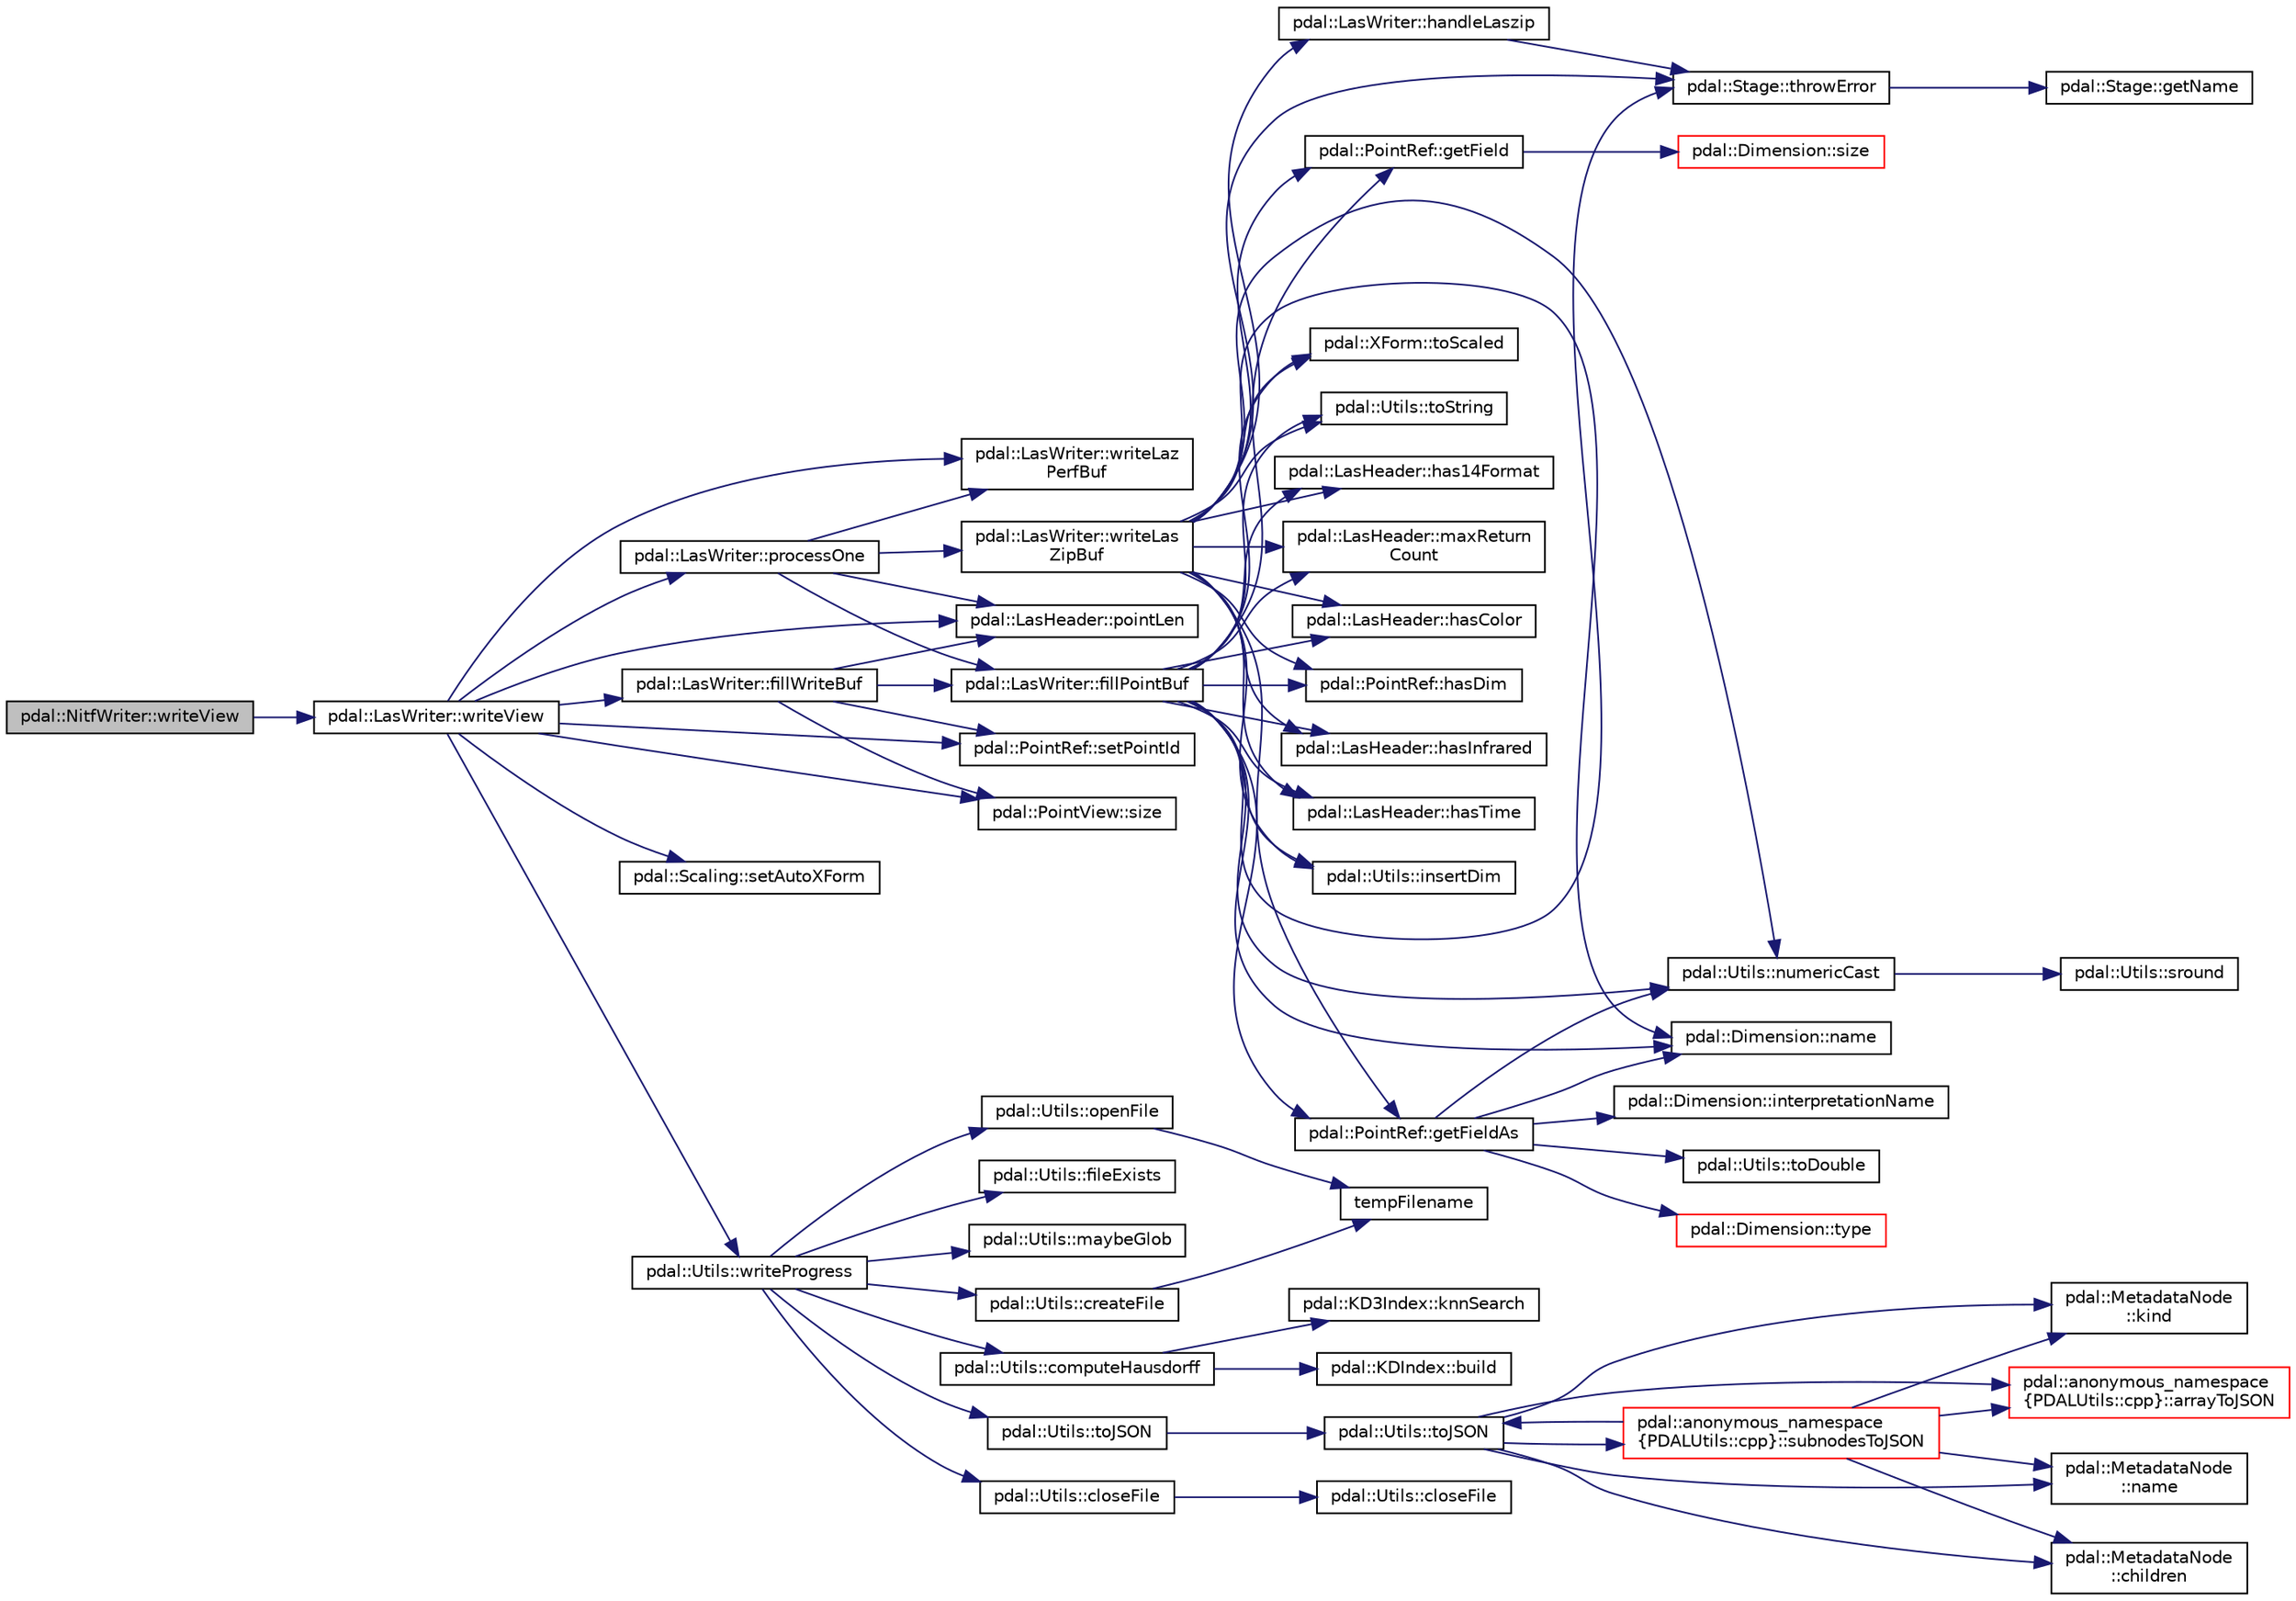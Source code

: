 digraph "pdal::NitfWriter::writeView"
{
  edge [fontname="Helvetica",fontsize="10",labelfontname="Helvetica",labelfontsize="10"];
  node [fontname="Helvetica",fontsize="10",shape=record];
  rankdir="LR";
  Node1 [label="pdal::NitfWriter::writeView",height=0.2,width=0.4,color="black", fillcolor="grey75", style="filled", fontcolor="black"];
  Node1 -> Node2 [color="midnightblue",fontsize="10",style="solid",fontname="Helvetica"];
  Node2 [label="pdal::LasWriter::writeView",height=0.2,width=0.4,color="black", fillcolor="white", style="filled",URL="$classpdal_1_1LasWriter.html#a91550327b74a35121c29d342c9659578"];
  Node2 -> Node3 [color="midnightblue",fontsize="10",style="solid",fontname="Helvetica"];
  Node3 [label="pdal::LasWriter::fillWriteBuf",height=0.2,width=0.4,color="black", fillcolor="white", style="filled",URL="$classpdal_1_1LasWriter.html#a2ff257e05cf972506e292bd28649c838"];
  Node3 -> Node4 [color="midnightblue",fontsize="10",style="solid",fontname="Helvetica"];
  Node4 [label="pdal::LasWriter::fillPointBuf",height=0.2,width=0.4,color="black", fillcolor="white", style="filled",URL="$classpdal_1_1LasWriter.html#a1f2739e7ca9aec5d5cf06255fc5576e8"];
  Node4 -> Node5 [color="midnightblue",fontsize="10",style="solid",fontname="Helvetica"];
  Node5 [label="pdal::PointRef::getField",height=0.2,width=0.4,color="black", fillcolor="white", style="filled",URL="$classpdal_1_1PointRef.html#aad07ead440276ae8684e560ab631c2cf"];
  Node5 -> Node6 [color="midnightblue",fontsize="10",style="solid",fontname="Helvetica"];
  Node6 [label="pdal::Dimension::size",height=0.2,width=0.4,color="red", fillcolor="white", style="filled",URL="$namespacepdal_1_1Dimension.html#acf81dae9d5946f3a941f9df154b2329b"];
  Node4 -> Node7 [color="midnightblue",fontsize="10",style="solid",fontname="Helvetica"];
  Node7 [label="pdal::PointRef::getFieldAs",height=0.2,width=0.4,color="black", fillcolor="white", style="filled",URL="$classpdal_1_1PointRef.html#a4038a597d11918978943e286d58cd4c5"];
  Node7 -> Node8 [color="midnightblue",fontsize="10",style="solid",fontname="Helvetica"];
  Node8 [label="pdal::Dimension::type",height=0.2,width=0.4,color="red", fillcolor="white", style="filled",URL="$namespacepdal_1_1Dimension.html#a880d689fed54aa3ded6f88c9e058c5d2"];
  Node7 -> Node9 [color="midnightblue",fontsize="10",style="solid",fontname="Helvetica"];
  Node9 [label="pdal::Utils::numericCast",height=0.2,width=0.4,color="black", fillcolor="white", style="filled",URL="$namespacepdal_1_1Utils.html#a33d614ac71aa03aaa5c10a242c4d14ac"];
  Node9 -> Node10 [color="midnightblue",fontsize="10",style="solid",fontname="Helvetica"];
  Node10 [label="pdal::Utils::sround",height=0.2,width=0.4,color="black", fillcolor="white", style="filled",URL="$namespacepdal_1_1Utils.html#a06833597f1fc4287966cfa0867128e59"];
  Node7 -> Node11 [color="midnightblue",fontsize="10",style="solid",fontname="Helvetica"];
  Node11 [label="pdal::Dimension::name",height=0.2,width=0.4,color="black", fillcolor="white", style="filled",URL="$namespacepdal_1_1Dimension.html#af3176b0b7e6b4be000317846cf7c2718"];
  Node7 -> Node12 [color="midnightblue",fontsize="10",style="solid",fontname="Helvetica"];
  Node12 [label="pdal::Dimension::interpretationName",height=0.2,width=0.4,color="black", fillcolor="white", style="filled",URL="$namespacepdal_1_1Dimension.html#acc41232ae1e707d6c928ffb9a56592d3"];
  Node7 -> Node13 [color="midnightblue",fontsize="10",style="solid",fontname="Helvetica"];
  Node13 [label="pdal::Utils::toDouble",height=0.2,width=0.4,color="black", fillcolor="white", style="filled",URL="$namespacepdal_1_1Utils.html#a9b5b9ef216d7036c7cb36d219af17925"];
  Node4 -> Node14 [color="midnightblue",fontsize="10",style="solid",fontname="Helvetica"];
  Node14 [label="pdal::LasHeader::has14Format",height=0.2,width=0.4,color="black", fillcolor="white", style="filled",URL="$classpdal_1_1LasHeader.html#aa645d7428833489346fe80c449790c48"];
  Node4 -> Node15 [color="midnightblue",fontsize="10",style="solid",fontname="Helvetica"];
  Node15 [label="pdal::LasHeader::hasColor",height=0.2,width=0.4,color="black", fillcolor="white", style="filled",URL="$classpdal_1_1LasHeader.html#a6d71059a21e0f08aed6088e92d695739"];
  Node4 -> Node16 [color="midnightblue",fontsize="10",style="solid",fontname="Helvetica"];
  Node16 [label="pdal::PointRef::hasDim",height=0.2,width=0.4,color="black", fillcolor="white", style="filled",URL="$classpdal_1_1PointRef.html#a67c52d10c675f2cf90fd0b013ed100c3"];
  Node4 -> Node17 [color="midnightblue",fontsize="10",style="solid",fontname="Helvetica"];
  Node17 [label="pdal::LasHeader::hasInfrared",height=0.2,width=0.4,color="black", fillcolor="white", style="filled",URL="$classpdal_1_1LasHeader.html#a2dd619414561b16f228517640975ed00"];
  Node4 -> Node18 [color="midnightblue",fontsize="10",style="solid",fontname="Helvetica"];
  Node18 [label="pdal::LasHeader::hasTime",height=0.2,width=0.4,color="black", fillcolor="white", style="filled",URL="$classpdal_1_1LasHeader.html#a3ad638058d53aca409dadb2b201c23d2"];
  Node4 -> Node19 [color="midnightblue",fontsize="10",style="solid",fontname="Helvetica"];
  Node19 [label="pdal::Utils::insertDim",height=0.2,width=0.4,color="black", fillcolor="white", style="filled",URL="$namespacepdal_1_1Utils.html#aef7c4c4e9e8293317fdc299dff2067f9"];
  Node4 -> Node20 [color="midnightblue",fontsize="10",style="solid",fontname="Helvetica"];
  Node20 [label="pdal::LasHeader::maxReturn\lCount",height=0.2,width=0.4,color="black", fillcolor="white", style="filled",URL="$classpdal_1_1LasHeader.html#a62adddb546768ece16aa64d48d811b68"];
  Node4 -> Node11 [color="midnightblue",fontsize="10",style="solid",fontname="Helvetica"];
  Node4 -> Node9 [color="midnightblue",fontsize="10",style="solid",fontname="Helvetica"];
  Node4 -> Node21 [color="midnightblue",fontsize="10",style="solid",fontname="Helvetica"];
  Node21 [label="pdal::Stage::throwError",height=0.2,width=0.4,color="black", fillcolor="white", style="filled",URL="$classpdal_1_1Stage.html#abdbd1176da12dfd882d931a43290797f"];
  Node21 -> Node22 [color="midnightblue",fontsize="10",style="solid",fontname="Helvetica"];
  Node22 [label="pdal::Stage::getName",height=0.2,width=0.4,color="black", fillcolor="white", style="filled",URL="$classpdal_1_1Stage.html#a6c81d6fbbac17ebe4cd63806916cc750"];
  Node4 -> Node23 [color="midnightblue",fontsize="10",style="solid",fontname="Helvetica"];
  Node23 [label="pdal::XForm::toScaled",height=0.2,width=0.4,color="black", fillcolor="white", style="filled",URL="$structpdal_1_1XForm.html#af3817e67d13a8d832f168a2f4eac7408"];
  Node4 -> Node24 [color="midnightblue",fontsize="10",style="solid",fontname="Helvetica"];
  Node24 [label="pdal::Utils::toString",height=0.2,width=0.4,color="black", fillcolor="white", style="filled",URL="$namespacepdal_1_1Utils.html#a19dbb0a5ce84b6f60fea55cd54e674cf"];
  Node3 -> Node25 [color="midnightblue",fontsize="10",style="solid",fontname="Helvetica"];
  Node25 [label="pdal::LasHeader::pointLen",height=0.2,width=0.4,color="black", fillcolor="white", style="filled",URL="$classpdal_1_1LasHeader.html#ac0f903b35cbf225179de41a170a644b0"];
  Node3 -> Node26 [color="midnightblue",fontsize="10",style="solid",fontname="Helvetica"];
  Node26 [label="pdal::PointRef::setPointId",height=0.2,width=0.4,color="black", fillcolor="white", style="filled",URL="$classpdal_1_1PointRef.html#af2252f383598b06c0756a6f0e9bad258"];
  Node3 -> Node27 [color="midnightblue",fontsize="10",style="solid",fontname="Helvetica"];
  Node27 [label="pdal::PointView::size",height=0.2,width=0.4,color="black", fillcolor="white", style="filled",URL="$classpdal_1_1PointView.html#a4c2fba9b5d7a61f19a558bb08405555d"];
  Node2 -> Node25 [color="midnightblue",fontsize="10",style="solid",fontname="Helvetica"];
  Node2 -> Node28 [color="midnightblue",fontsize="10",style="solid",fontname="Helvetica"];
  Node28 [label="pdal::LasWriter::processOne",height=0.2,width=0.4,color="black", fillcolor="white", style="filled",URL="$classpdal_1_1LasWriter.html#aeb809dd4bcae7c20e3d347fcc3309cb5"];
  Node28 -> Node4 [color="midnightblue",fontsize="10",style="solid",fontname="Helvetica"];
  Node28 -> Node25 [color="midnightblue",fontsize="10",style="solid",fontname="Helvetica"];
  Node28 -> Node29 [color="midnightblue",fontsize="10",style="solid",fontname="Helvetica"];
  Node29 [label="pdal::LasWriter::writeLas\lZipBuf",height=0.2,width=0.4,color="black", fillcolor="white", style="filled",URL="$classpdal_1_1LasWriter.html#a09e01af2b1d409b74bc7bf4797892061"];
  Node29 -> Node5 [color="midnightblue",fontsize="10",style="solid",fontname="Helvetica"];
  Node29 -> Node7 [color="midnightblue",fontsize="10",style="solid",fontname="Helvetica"];
  Node29 -> Node30 [color="midnightblue",fontsize="10",style="solid",fontname="Helvetica"];
  Node30 [label="pdal::LasWriter::handleLaszip",height=0.2,width=0.4,color="black", fillcolor="white", style="filled",URL="$classpdal_1_1LasWriter.html#a37ad073f141dcf074c5dcced687feaea"];
  Node30 -> Node21 [color="midnightblue",fontsize="10",style="solid",fontname="Helvetica"];
  Node29 -> Node14 [color="midnightblue",fontsize="10",style="solid",fontname="Helvetica"];
  Node29 -> Node15 [color="midnightblue",fontsize="10",style="solid",fontname="Helvetica"];
  Node29 -> Node16 [color="midnightblue",fontsize="10",style="solid",fontname="Helvetica"];
  Node29 -> Node17 [color="midnightblue",fontsize="10",style="solid",fontname="Helvetica"];
  Node29 -> Node18 [color="midnightblue",fontsize="10",style="solid",fontname="Helvetica"];
  Node29 -> Node19 [color="midnightblue",fontsize="10",style="solid",fontname="Helvetica"];
  Node29 -> Node20 [color="midnightblue",fontsize="10",style="solid",fontname="Helvetica"];
  Node29 -> Node11 [color="midnightblue",fontsize="10",style="solid",fontname="Helvetica"];
  Node29 -> Node9 [color="midnightblue",fontsize="10",style="solid",fontname="Helvetica"];
  Node29 -> Node21 [color="midnightblue",fontsize="10",style="solid",fontname="Helvetica"];
  Node29 -> Node23 [color="midnightblue",fontsize="10",style="solid",fontname="Helvetica"];
  Node29 -> Node24 [color="midnightblue",fontsize="10",style="solid",fontname="Helvetica"];
  Node28 -> Node31 [color="midnightblue",fontsize="10",style="solid",fontname="Helvetica"];
  Node31 [label="pdal::LasWriter::writeLaz\lPerfBuf",height=0.2,width=0.4,color="black", fillcolor="white", style="filled",URL="$classpdal_1_1LasWriter.html#a67cc52ac0da961f9a72468629d62d71e"];
  Node2 -> Node32 [color="midnightblue",fontsize="10",style="solid",fontname="Helvetica"];
  Node32 [label="pdal::Scaling::setAutoXForm",height=0.2,width=0.4,color="black", fillcolor="white", style="filled",URL="$classpdal_1_1Scaling.html#a6227896f9db24655d39c6633982680d2"];
  Node2 -> Node26 [color="midnightblue",fontsize="10",style="solid",fontname="Helvetica"];
  Node2 -> Node27 [color="midnightblue",fontsize="10",style="solid",fontname="Helvetica"];
  Node2 -> Node31 [color="midnightblue",fontsize="10",style="solid",fontname="Helvetica"];
  Node2 -> Node33 [color="midnightblue",fontsize="10",style="solid",fontname="Helvetica"];
  Node33 [label="pdal::Utils::writeProgress",height=0.2,width=0.4,color="black", fillcolor="white", style="filled",URL="$namespacepdal_1_1Utils.html#adb7958fecbf7710df7d97a313a57ce39"];
  Node33 -> Node34 [color="midnightblue",fontsize="10",style="solid",fontname="Helvetica"];
  Node34 [label="pdal::Utils::toJSON",height=0.2,width=0.4,color="black", fillcolor="white", style="filled",URL="$namespacepdal_1_1Utils.html#ae34d4c6244b0915b7ff635d74c5315cc"];
  Node34 -> Node35 [color="midnightblue",fontsize="10",style="solid",fontname="Helvetica"];
  Node35 [label="pdal::Utils::toJSON",height=0.2,width=0.4,color="black", fillcolor="white", style="filled",URL="$namespacepdal_1_1Utils.html#a90c7b124d5407ee4d7120e4c42b40b02"];
  Node35 -> Node36 [color="midnightblue",fontsize="10",style="solid",fontname="Helvetica"];
  Node36 [label="pdal::MetadataNode\l::name",height=0.2,width=0.4,color="black", fillcolor="white", style="filled",URL="$classpdal_1_1MetadataNode.html#a645aadd856fb1a4ae4a12247fda3e618"];
  Node35 -> Node37 [color="midnightblue",fontsize="10",style="solid",fontname="Helvetica"];
  Node37 [label="pdal::anonymous_namespace\l\{PDALUtils::cpp\}::subnodesToJSON",height=0.2,width=0.4,color="red", fillcolor="white", style="filled",URL="$namespacepdal_1_1anonymous__namespace_02PDALUtils_8cpp_03.html#a9836ab34bb1a9ec78acdf0da8134082d"];
  Node37 -> Node38 [color="midnightblue",fontsize="10",style="solid",fontname="Helvetica"];
  Node38 [label="pdal::MetadataNode\l::children",height=0.2,width=0.4,color="black", fillcolor="white", style="filled",URL="$classpdal_1_1MetadataNode.html#ab86b0ccbf27f9eee29cbb5252e9431b7"];
  Node37 -> Node39 [color="midnightblue",fontsize="10",style="solid",fontname="Helvetica"];
  Node39 [label="pdal::MetadataNode\l::kind",height=0.2,width=0.4,color="black", fillcolor="white", style="filled",URL="$classpdal_1_1MetadataNode.html#a66863365a08eb3ee538ebeb4ce788a39"];
  Node37 -> Node36 [color="midnightblue",fontsize="10",style="solid",fontname="Helvetica"];
  Node37 -> Node40 [color="midnightblue",fontsize="10",style="solid",fontname="Helvetica"];
  Node40 [label="pdal::anonymous_namespace\l\{PDALUtils::cpp\}::arrayToJSON",height=0.2,width=0.4,color="red", fillcolor="white", style="filled",URL="$namespacepdal_1_1anonymous__namespace_02PDALUtils_8cpp_03.html#a24e6b833ca779a04307fb80c249cdf19"];
  Node37 -> Node35 [color="midnightblue",fontsize="10",style="solid",fontname="Helvetica"];
  Node35 -> Node39 [color="midnightblue",fontsize="10",style="solid",fontname="Helvetica"];
  Node35 -> Node40 [color="midnightblue",fontsize="10",style="solid",fontname="Helvetica"];
  Node35 -> Node38 [color="midnightblue",fontsize="10",style="solid",fontname="Helvetica"];
  Node33 -> Node41 [color="midnightblue",fontsize="10",style="solid",fontname="Helvetica"];
  Node41 [label="pdal::Utils::openFile",height=0.2,width=0.4,color="black", fillcolor="white", style="filled",URL="$namespacepdal_1_1Utils.html#ac3322e84f8c5a998a344a5a606c74793"];
  Node41 -> Node42 [color="midnightblue",fontsize="10",style="solid",fontname="Helvetica"];
  Node42 [label="tempFilename",height=0.2,width=0.4,color="black", fillcolor="white", style="filled",URL="$SQLiteTest_8cpp.html#afdd1742979cee35fe1879794bd7ff3a4"];
  Node33 -> Node43 [color="midnightblue",fontsize="10",style="solid",fontname="Helvetica"];
  Node43 [label="pdal::Utils::createFile",height=0.2,width=0.4,color="black", fillcolor="white", style="filled",URL="$namespacepdal_1_1Utils.html#afc186e6df66a9d8e26b8d434d7eb9be5"];
  Node43 -> Node42 [color="midnightblue",fontsize="10",style="solid",fontname="Helvetica"];
  Node33 -> Node44 [color="midnightblue",fontsize="10",style="solid",fontname="Helvetica"];
  Node44 [label="pdal::Utils::closeFile",height=0.2,width=0.4,color="black", fillcolor="white", style="filled",URL="$namespacepdal_1_1Utils.html#aad48cdff8e3ff3d13c7a273583870185"];
  Node44 -> Node45 [color="midnightblue",fontsize="10",style="solid",fontname="Helvetica"];
  Node45 [label="pdal::Utils::closeFile",height=0.2,width=0.4,color="black", fillcolor="white", style="filled",URL="$namespacepdal_1_1Utils.html#a6ce7036b0912ba81b1f1a876b2772a34"];
  Node33 -> Node46 [color="midnightblue",fontsize="10",style="solid",fontname="Helvetica"];
  Node46 [label="pdal::Utils::fileExists",height=0.2,width=0.4,color="black", fillcolor="white", style="filled",URL="$namespacepdal_1_1Utils.html#aa7cd618aca677bff881c1c14fbeebe72"];
  Node33 -> Node47 [color="midnightblue",fontsize="10",style="solid",fontname="Helvetica"];
  Node47 [label="pdal::Utils::maybeGlob",height=0.2,width=0.4,color="black", fillcolor="white", style="filled",URL="$namespacepdal_1_1Utils.html#a14368c0e4fbc154af1af4963c6c95461"];
  Node33 -> Node48 [color="midnightblue",fontsize="10",style="solid",fontname="Helvetica"];
  Node48 [label="pdal::Utils::computeHausdorff",height=0.2,width=0.4,color="black", fillcolor="white", style="filled",URL="$namespacepdal_1_1Utils.html#a6e459b6b7c17167255c1e36d4a743b0a"];
  Node48 -> Node49 [color="midnightblue",fontsize="10",style="solid",fontname="Helvetica"];
  Node49 [label="pdal::KDIndex::build",height=0.2,width=0.4,color="black", fillcolor="white", style="filled",URL="$classpdal_1_1KDIndex.html#ad179eda54c39330a0e06ec2bebee9c26"];
  Node48 -> Node50 [color="midnightblue",fontsize="10",style="solid",fontname="Helvetica"];
  Node50 [label="pdal::KD3Index::knnSearch",height=0.2,width=0.4,color="black", fillcolor="white", style="filled",URL="$classpdal_1_1KD3Index.html#a577954cbca70ecf9a470b8e1cc6315a2"];
}
